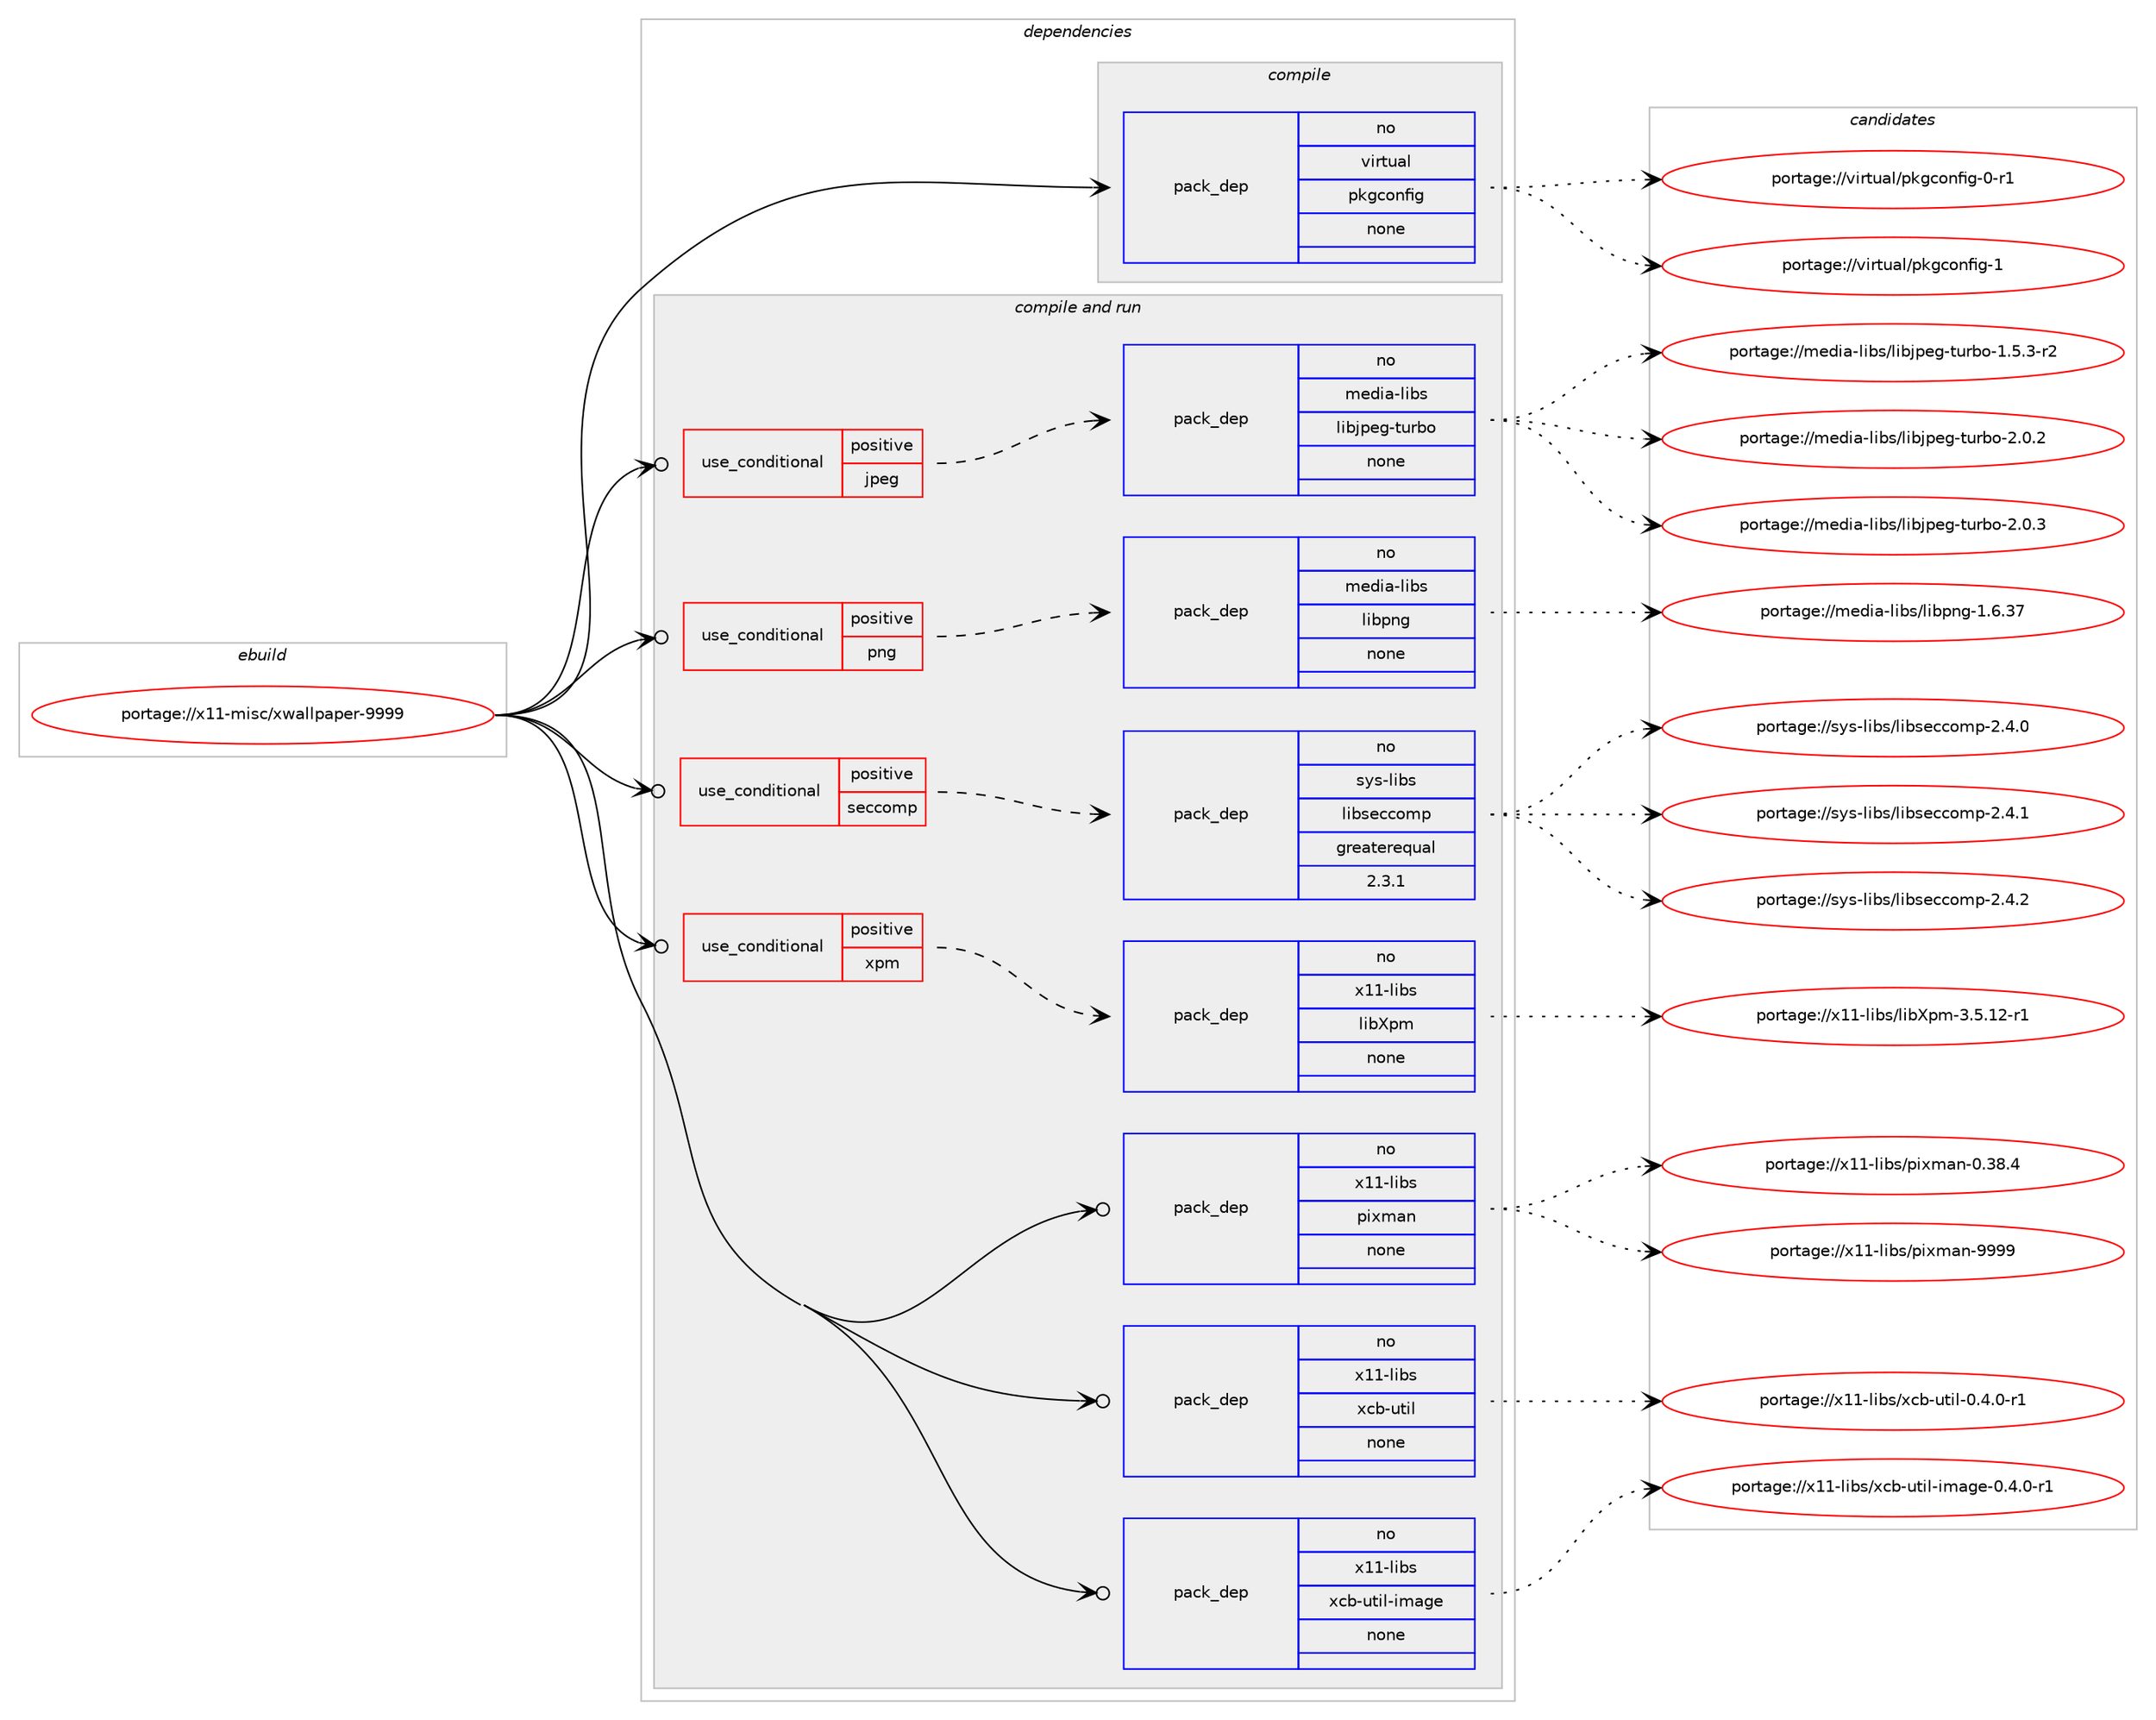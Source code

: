 digraph prolog {

# *************
# Graph options
# *************

newrank=true;
concentrate=true;
compound=true;
graph [rankdir=LR,fontname=Helvetica,fontsize=10,ranksep=1.5];#, ranksep=2.5, nodesep=0.2];
edge  [arrowhead=vee];
node  [fontname=Helvetica,fontsize=10];

# **********
# The ebuild
# **********

subgraph cluster_leftcol {
color=gray;
rank=same;
label=<<i>ebuild</i>>;
id [label="portage://x11-misc/xwallpaper-9999", color=red, width=4, href="../x11-misc/xwallpaper-9999.svg"];
}

# ****************
# The dependencies
# ****************

subgraph cluster_midcol {
color=gray;
label=<<i>dependencies</i>>;
subgraph cluster_compile {
fillcolor="#eeeeee";
style=filled;
label=<<i>compile</i>>;
subgraph pack339117 {
dependency456242 [label=<<TABLE BORDER="0" CELLBORDER="1" CELLSPACING="0" CELLPADDING="4" WIDTH="220"><TR><TD ROWSPAN="6" CELLPADDING="30">pack_dep</TD></TR><TR><TD WIDTH="110">no</TD></TR><TR><TD>virtual</TD></TR><TR><TD>pkgconfig</TD></TR><TR><TD>none</TD></TR><TR><TD></TD></TR></TABLE>>, shape=none, color=blue];
}
id:e -> dependency456242:w [weight=20,style="solid",arrowhead="vee"];
}
subgraph cluster_compileandrun {
fillcolor="#eeeeee";
style=filled;
label=<<i>compile and run</i>>;
subgraph cond108900 {
dependency456243 [label=<<TABLE BORDER="0" CELLBORDER="1" CELLSPACING="0" CELLPADDING="4"><TR><TD ROWSPAN="3" CELLPADDING="10">use_conditional</TD></TR><TR><TD>positive</TD></TR><TR><TD>jpeg</TD></TR></TABLE>>, shape=none, color=red];
subgraph pack339118 {
dependency456244 [label=<<TABLE BORDER="0" CELLBORDER="1" CELLSPACING="0" CELLPADDING="4" WIDTH="220"><TR><TD ROWSPAN="6" CELLPADDING="30">pack_dep</TD></TR><TR><TD WIDTH="110">no</TD></TR><TR><TD>media-libs</TD></TR><TR><TD>libjpeg-turbo</TD></TR><TR><TD>none</TD></TR><TR><TD></TD></TR></TABLE>>, shape=none, color=blue];
}
dependency456243:e -> dependency456244:w [weight=20,style="dashed",arrowhead="vee"];
}
id:e -> dependency456243:w [weight=20,style="solid",arrowhead="odotvee"];
subgraph cond108901 {
dependency456245 [label=<<TABLE BORDER="0" CELLBORDER="1" CELLSPACING="0" CELLPADDING="4"><TR><TD ROWSPAN="3" CELLPADDING="10">use_conditional</TD></TR><TR><TD>positive</TD></TR><TR><TD>png</TD></TR></TABLE>>, shape=none, color=red];
subgraph pack339119 {
dependency456246 [label=<<TABLE BORDER="0" CELLBORDER="1" CELLSPACING="0" CELLPADDING="4" WIDTH="220"><TR><TD ROWSPAN="6" CELLPADDING="30">pack_dep</TD></TR><TR><TD WIDTH="110">no</TD></TR><TR><TD>media-libs</TD></TR><TR><TD>libpng</TD></TR><TR><TD>none</TD></TR><TR><TD></TD></TR></TABLE>>, shape=none, color=blue];
}
dependency456245:e -> dependency456246:w [weight=20,style="dashed",arrowhead="vee"];
}
id:e -> dependency456245:w [weight=20,style="solid",arrowhead="odotvee"];
subgraph cond108902 {
dependency456247 [label=<<TABLE BORDER="0" CELLBORDER="1" CELLSPACING="0" CELLPADDING="4"><TR><TD ROWSPAN="3" CELLPADDING="10">use_conditional</TD></TR><TR><TD>positive</TD></TR><TR><TD>seccomp</TD></TR></TABLE>>, shape=none, color=red];
subgraph pack339120 {
dependency456248 [label=<<TABLE BORDER="0" CELLBORDER="1" CELLSPACING="0" CELLPADDING="4" WIDTH="220"><TR><TD ROWSPAN="6" CELLPADDING="30">pack_dep</TD></TR><TR><TD WIDTH="110">no</TD></TR><TR><TD>sys-libs</TD></TR><TR><TD>libseccomp</TD></TR><TR><TD>greaterequal</TD></TR><TR><TD>2.3.1</TD></TR></TABLE>>, shape=none, color=blue];
}
dependency456247:e -> dependency456248:w [weight=20,style="dashed",arrowhead="vee"];
}
id:e -> dependency456247:w [weight=20,style="solid",arrowhead="odotvee"];
subgraph cond108903 {
dependency456249 [label=<<TABLE BORDER="0" CELLBORDER="1" CELLSPACING="0" CELLPADDING="4"><TR><TD ROWSPAN="3" CELLPADDING="10">use_conditional</TD></TR><TR><TD>positive</TD></TR><TR><TD>xpm</TD></TR></TABLE>>, shape=none, color=red];
subgraph pack339121 {
dependency456250 [label=<<TABLE BORDER="0" CELLBORDER="1" CELLSPACING="0" CELLPADDING="4" WIDTH="220"><TR><TD ROWSPAN="6" CELLPADDING="30">pack_dep</TD></TR><TR><TD WIDTH="110">no</TD></TR><TR><TD>x11-libs</TD></TR><TR><TD>libXpm</TD></TR><TR><TD>none</TD></TR><TR><TD></TD></TR></TABLE>>, shape=none, color=blue];
}
dependency456249:e -> dependency456250:w [weight=20,style="dashed",arrowhead="vee"];
}
id:e -> dependency456249:w [weight=20,style="solid",arrowhead="odotvee"];
subgraph pack339122 {
dependency456251 [label=<<TABLE BORDER="0" CELLBORDER="1" CELLSPACING="0" CELLPADDING="4" WIDTH="220"><TR><TD ROWSPAN="6" CELLPADDING="30">pack_dep</TD></TR><TR><TD WIDTH="110">no</TD></TR><TR><TD>x11-libs</TD></TR><TR><TD>pixman</TD></TR><TR><TD>none</TD></TR><TR><TD></TD></TR></TABLE>>, shape=none, color=blue];
}
id:e -> dependency456251:w [weight=20,style="solid",arrowhead="odotvee"];
subgraph pack339123 {
dependency456252 [label=<<TABLE BORDER="0" CELLBORDER="1" CELLSPACING="0" CELLPADDING="4" WIDTH="220"><TR><TD ROWSPAN="6" CELLPADDING="30">pack_dep</TD></TR><TR><TD WIDTH="110">no</TD></TR><TR><TD>x11-libs</TD></TR><TR><TD>xcb-util</TD></TR><TR><TD>none</TD></TR><TR><TD></TD></TR></TABLE>>, shape=none, color=blue];
}
id:e -> dependency456252:w [weight=20,style="solid",arrowhead="odotvee"];
subgraph pack339124 {
dependency456253 [label=<<TABLE BORDER="0" CELLBORDER="1" CELLSPACING="0" CELLPADDING="4" WIDTH="220"><TR><TD ROWSPAN="6" CELLPADDING="30">pack_dep</TD></TR><TR><TD WIDTH="110">no</TD></TR><TR><TD>x11-libs</TD></TR><TR><TD>xcb-util-image</TD></TR><TR><TD>none</TD></TR><TR><TD></TD></TR></TABLE>>, shape=none, color=blue];
}
id:e -> dependency456253:w [weight=20,style="solid",arrowhead="odotvee"];
}
subgraph cluster_run {
fillcolor="#eeeeee";
style=filled;
label=<<i>run</i>>;
}
}

# **************
# The candidates
# **************

subgraph cluster_choices {
rank=same;
color=gray;
label=<<i>candidates</i>>;

subgraph choice339117 {
color=black;
nodesep=1;
choiceportage11810511411611797108471121071039911111010210510345484511449 [label="portage://virtual/pkgconfig-0-r1", color=red, width=4,href="../virtual/pkgconfig-0-r1.svg"];
choiceportage1181051141161179710847112107103991111101021051034549 [label="portage://virtual/pkgconfig-1", color=red, width=4,href="../virtual/pkgconfig-1.svg"];
dependency456242:e -> choiceportage11810511411611797108471121071039911111010210510345484511449:w [style=dotted,weight="100"];
dependency456242:e -> choiceportage1181051141161179710847112107103991111101021051034549:w [style=dotted,weight="100"];
}
subgraph choice339118 {
color=black;
nodesep=1;
choiceportage109101100105974510810598115471081059810611210110345116117114981114549465346514511450 [label="portage://media-libs/libjpeg-turbo-1.5.3-r2", color=red, width=4,href="../media-libs/libjpeg-turbo-1.5.3-r2.svg"];
choiceportage10910110010597451081059811547108105981061121011034511611711498111455046484650 [label="portage://media-libs/libjpeg-turbo-2.0.2", color=red, width=4,href="../media-libs/libjpeg-turbo-2.0.2.svg"];
choiceportage10910110010597451081059811547108105981061121011034511611711498111455046484651 [label="portage://media-libs/libjpeg-turbo-2.0.3", color=red, width=4,href="../media-libs/libjpeg-turbo-2.0.3.svg"];
dependency456244:e -> choiceportage109101100105974510810598115471081059810611210110345116117114981114549465346514511450:w [style=dotted,weight="100"];
dependency456244:e -> choiceportage10910110010597451081059811547108105981061121011034511611711498111455046484650:w [style=dotted,weight="100"];
dependency456244:e -> choiceportage10910110010597451081059811547108105981061121011034511611711498111455046484651:w [style=dotted,weight="100"];
}
subgraph choice339119 {
color=black;
nodesep=1;
choiceportage109101100105974510810598115471081059811211010345494654465155 [label="portage://media-libs/libpng-1.6.37", color=red, width=4,href="../media-libs/libpng-1.6.37.svg"];
dependency456246:e -> choiceportage109101100105974510810598115471081059811211010345494654465155:w [style=dotted,weight="100"];
}
subgraph choice339120 {
color=black;
nodesep=1;
choiceportage115121115451081059811547108105981151019999111109112455046524648 [label="portage://sys-libs/libseccomp-2.4.0", color=red, width=4,href="../sys-libs/libseccomp-2.4.0.svg"];
choiceportage115121115451081059811547108105981151019999111109112455046524649 [label="portage://sys-libs/libseccomp-2.4.1", color=red, width=4,href="../sys-libs/libseccomp-2.4.1.svg"];
choiceportage115121115451081059811547108105981151019999111109112455046524650 [label="portage://sys-libs/libseccomp-2.4.2", color=red, width=4,href="../sys-libs/libseccomp-2.4.2.svg"];
dependency456248:e -> choiceportage115121115451081059811547108105981151019999111109112455046524648:w [style=dotted,weight="100"];
dependency456248:e -> choiceportage115121115451081059811547108105981151019999111109112455046524649:w [style=dotted,weight="100"];
dependency456248:e -> choiceportage115121115451081059811547108105981151019999111109112455046524650:w [style=dotted,weight="100"];
}
subgraph choice339121 {
color=black;
nodesep=1;
choiceportage12049494510810598115471081059888112109455146534649504511449 [label="portage://x11-libs/libXpm-3.5.12-r1", color=red, width=4,href="../x11-libs/libXpm-3.5.12-r1.svg"];
dependency456250:e -> choiceportage12049494510810598115471081059888112109455146534649504511449:w [style=dotted,weight="100"];
}
subgraph choice339122 {
color=black;
nodesep=1;
choiceportage12049494510810598115471121051201099711045484651564652 [label="portage://x11-libs/pixman-0.38.4", color=red, width=4,href="../x11-libs/pixman-0.38.4.svg"];
choiceportage1204949451081059811547112105120109971104557575757 [label="portage://x11-libs/pixman-9999", color=red, width=4,href="../x11-libs/pixman-9999.svg"];
dependency456251:e -> choiceportage12049494510810598115471121051201099711045484651564652:w [style=dotted,weight="100"];
dependency456251:e -> choiceportage1204949451081059811547112105120109971104557575757:w [style=dotted,weight="100"];
}
subgraph choice339123 {
color=black;
nodesep=1;
choiceportage12049494510810598115471209998451171161051084548465246484511449 [label="portage://x11-libs/xcb-util-0.4.0-r1", color=red, width=4,href="../x11-libs/xcb-util-0.4.0-r1.svg"];
dependency456252:e -> choiceportage12049494510810598115471209998451171161051084548465246484511449:w [style=dotted,weight="100"];
}
subgraph choice339124 {
color=black;
nodesep=1;
choiceportage120494945108105981154712099984511711610510845105109971031014548465246484511449 [label="portage://x11-libs/xcb-util-image-0.4.0-r1", color=red, width=4,href="../x11-libs/xcb-util-image-0.4.0-r1.svg"];
dependency456253:e -> choiceportage120494945108105981154712099984511711610510845105109971031014548465246484511449:w [style=dotted,weight="100"];
}
}

}
